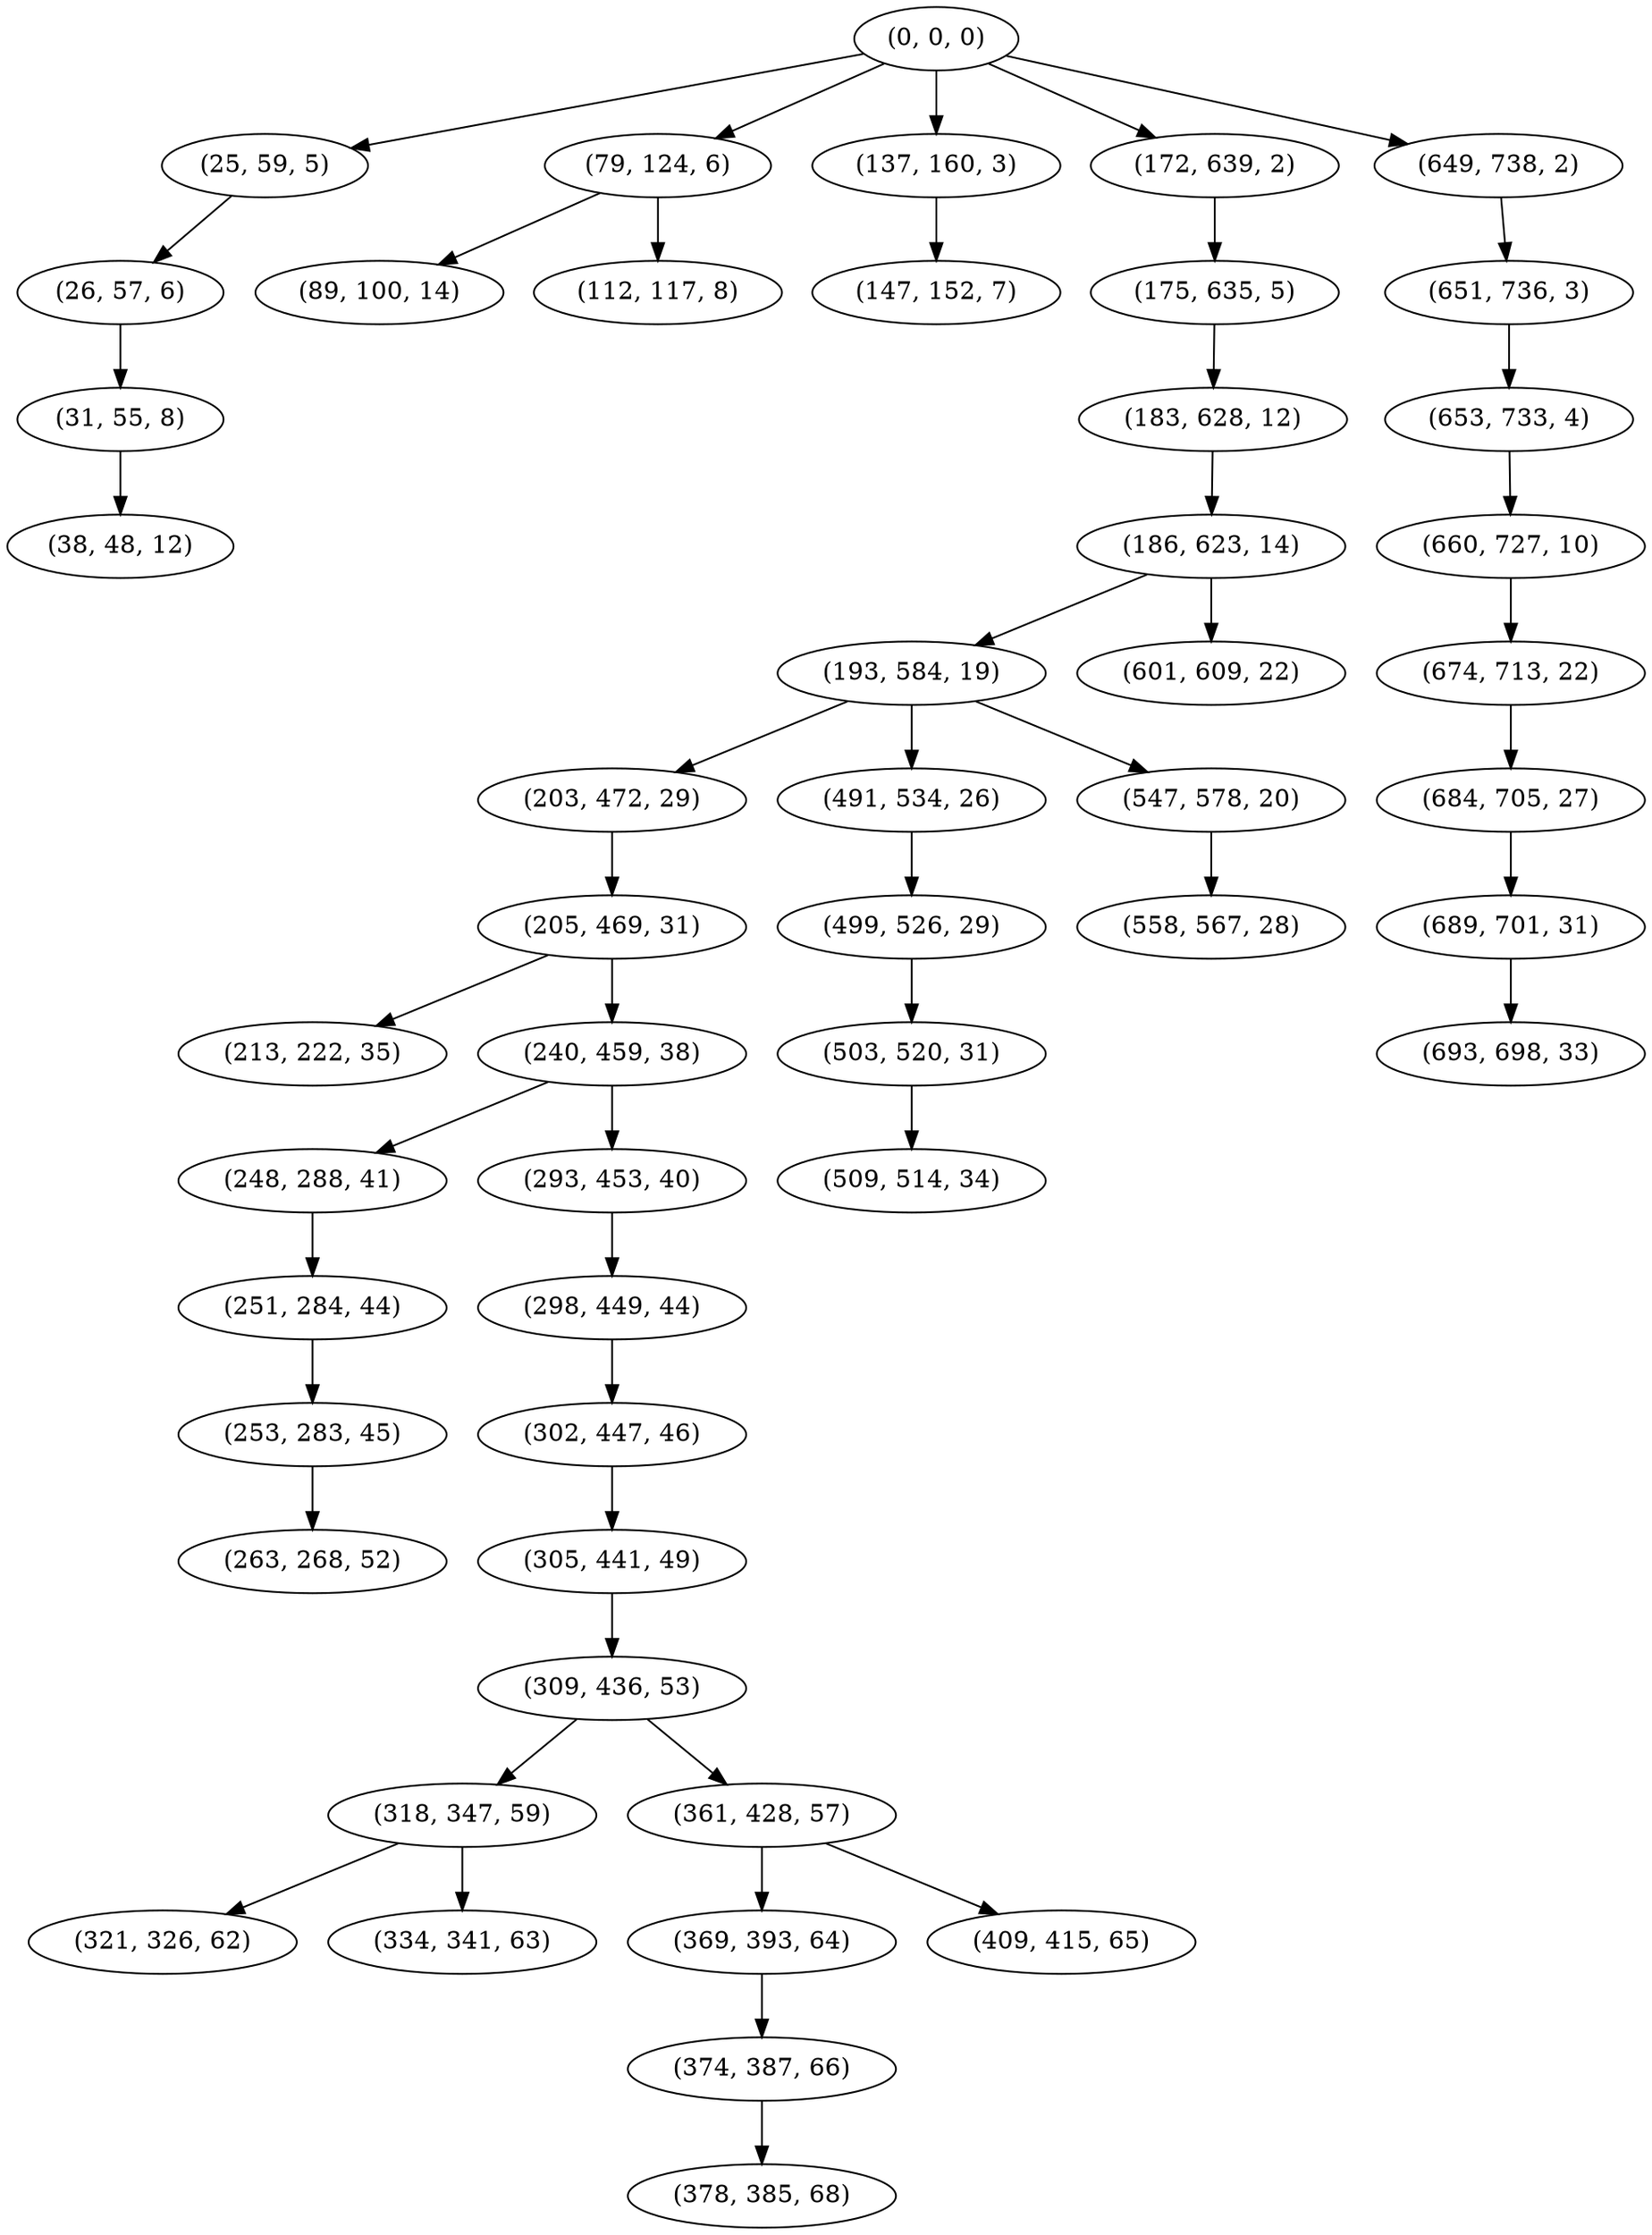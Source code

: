 digraph tree {
    "(0, 0, 0)";
    "(25, 59, 5)";
    "(26, 57, 6)";
    "(31, 55, 8)";
    "(38, 48, 12)";
    "(79, 124, 6)";
    "(89, 100, 14)";
    "(112, 117, 8)";
    "(137, 160, 3)";
    "(147, 152, 7)";
    "(172, 639, 2)";
    "(175, 635, 5)";
    "(183, 628, 12)";
    "(186, 623, 14)";
    "(193, 584, 19)";
    "(203, 472, 29)";
    "(205, 469, 31)";
    "(213, 222, 35)";
    "(240, 459, 38)";
    "(248, 288, 41)";
    "(251, 284, 44)";
    "(253, 283, 45)";
    "(263, 268, 52)";
    "(293, 453, 40)";
    "(298, 449, 44)";
    "(302, 447, 46)";
    "(305, 441, 49)";
    "(309, 436, 53)";
    "(318, 347, 59)";
    "(321, 326, 62)";
    "(334, 341, 63)";
    "(361, 428, 57)";
    "(369, 393, 64)";
    "(374, 387, 66)";
    "(378, 385, 68)";
    "(409, 415, 65)";
    "(491, 534, 26)";
    "(499, 526, 29)";
    "(503, 520, 31)";
    "(509, 514, 34)";
    "(547, 578, 20)";
    "(558, 567, 28)";
    "(601, 609, 22)";
    "(649, 738, 2)";
    "(651, 736, 3)";
    "(653, 733, 4)";
    "(660, 727, 10)";
    "(674, 713, 22)";
    "(684, 705, 27)";
    "(689, 701, 31)";
    "(693, 698, 33)";
    "(0, 0, 0)" -> "(25, 59, 5)";
    "(0, 0, 0)" -> "(79, 124, 6)";
    "(0, 0, 0)" -> "(137, 160, 3)";
    "(0, 0, 0)" -> "(172, 639, 2)";
    "(0, 0, 0)" -> "(649, 738, 2)";
    "(25, 59, 5)" -> "(26, 57, 6)";
    "(26, 57, 6)" -> "(31, 55, 8)";
    "(31, 55, 8)" -> "(38, 48, 12)";
    "(79, 124, 6)" -> "(89, 100, 14)";
    "(79, 124, 6)" -> "(112, 117, 8)";
    "(137, 160, 3)" -> "(147, 152, 7)";
    "(172, 639, 2)" -> "(175, 635, 5)";
    "(175, 635, 5)" -> "(183, 628, 12)";
    "(183, 628, 12)" -> "(186, 623, 14)";
    "(186, 623, 14)" -> "(193, 584, 19)";
    "(186, 623, 14)" -> "(601, 609, 22)";
    "(193, 584, 19)" -> "(203, 472, 29)";
    "(193, 584, 19)" -> "(491, 534, 26)";
    "(193, 584, 19)" -> "(547, 578, 20)";
    "(203, 472, 29)" -> "(205, 469, 31)";
    "(205, 469, 31)" -> "(213, 222, 35)";
    "(205, 469, 31)" -> "(240, 459, 38)";
    "(240, 459, 38)" -> "(248, 288, 41)";
    "(240, 459, 38)" -> "(293, 453, 40)";
    "(248, 288, 41)" -> "(251, 284, 44)";
    "(251, 284, 44)" -> "(253, 283, 45)";
    "(253, 283, 45)" -> "(263, 268, 52)";
    "(293, 453, 40)" -> "(298, 449, 44)";
    "(298, 449, 44)" -> "(302, 447, 46)";
    "(302, 447, 46)" -> "(305, 441, 49)";
    "(305, 441, 49)" -> "(309, 436, 53)";
    "(309, 436, 53)" -> "(318, 347, 59)";
    "(309, 436, 53)" -> "(361, 428, 57)";
    "(318, 347, 59)" -> "(321, 326, 62)";
    "(318, 347, 59)" -> "(334, 341, 63)";
    "(361, 428, 57)" -> "(369, 393, 64)";
    "(361, 428, 57)" -> "(409, 415, 65)";
    "(369, 393, 64)" -> "(374, 387, 66)";
    "(374, 387, 66)" -> "(378, 385, 68)";
    "(491, 534, 26)" -> "(499, 526, 29)";
    "(499, 526, 29)" -> "(503, 520, 31)";
    "(503, 520, 31)" -> "(509, 514, 34)";
    "(547, 578, 20)" -> "(558, 567, 28)";
    "(649, 738, 2)" -> "(651, 736, 3)";
    "(651, 736, 3)" -> "(653, 733, 4)";
    "(653, 733, 4)" -> "(660, 727, 10)";
    "(660, 727, 10)" -> "(674, 713, 22)";
    "(674, 713, 22)" -> "(684, 705, 27)";
    "(684, 705, 27)" -> "(689, 701, 31)";
    "(689, 701, 31)" -> "(693, 698, 33)";
}
